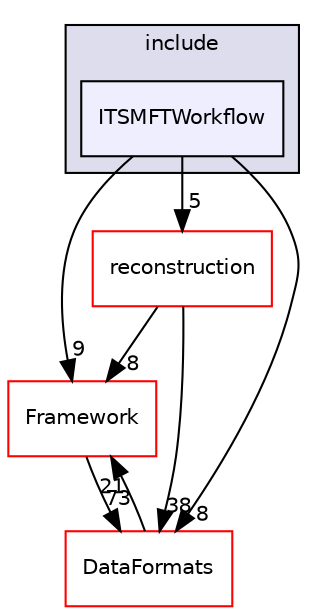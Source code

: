 digraph "/home/travis/build/AliceO2Group/AliceO2/Detectors/ITSMFT/common/workflow/include/ITSMFTWorkflow" {
  bgcolor=transparent;
  compound=true
  node [ fontsize="10", fontname="Helvetica"];
  edge [ labelfontsize="10", labelfontname="Helvetica"];
  subgraph clusterdir_ddb3898f7e3847431eff59fd5513b916 {
    graph [ bgcolor="#ddddee", pencolor="black", label="include" fontname="Helvetica", fontsize="10", URL="dir_ddb3898f7e3847431eff59fd5513b916.html"]
  dir_b75c16ef5b95f66ebce621b192c1da57 [shape=box, label="ITSMFTWorkflow", style="filled", fillcolor="#eeeeff", pencolor="black", URL="dir_b75c16ef5b95f66ebce621b192c1da57.html"];
  }
  dir_2174d8cbbd82d5c404dd04814f845a3a [shape=box label="reconstruction" color="red" URL="dir_2174d8cbbd82d5c404dd04814f845a3a.html"];
  dir_bcbb2cf9a3d3d83e5515c82071a07177 [shape=box label="Framework" color="red" URL="dir_bcbb2cf9a3d3d83e5515c82071a07177.html"];
  dir_2171f7ec022c5423887b07c69b2f5b48 [shape=box label="DataFormats" color="red" URL="dir_2171f7ec022c5423887b07c69b2f5b48.html"];
  dir_2174d8cbbd82d5c404dd04814f845a3a->dir_bcbb2cf9a3d3d83e5515c82071a07177 [headlabel="8", labeldistance=1.5 headhref="dir_000380_000063.html"];
  dir_2174d8cbbd82d5c404dd04814f845a3a->dir_2171f7ec022c5423887b07c69b2f5b48 [headlabel="38", labeldistance=1.5 headhref="dir_000380_000090.html"];
  dir_b75c16ef5b95f66ebce621b192c1da57->dir_2174d8cbbd82d5c404dd04814f845a3a [headlabel="5", labeldistance=1.5 headhref="dir_000495_000380.html"];
  dir_b75c16ef5b95f66ebce621b192c1da57->dir_bcbb2cf9a3d3d83e5515c82071a07177 [headlabel="9", labeldistance=1.5 headhref="dir_000495_000063.html"];
  dir_b75c16ef5b95f66ebce621b192c1da57->dir_2171f7ec022c5423887b07c69b2f5b48 [headlabel="8", labeldistance=1.5 headhref="dir_000495_000090.html"];
  dir_bcbb2cf9a3d3d83e5515c82071a07177->dir_2171f7ec022c5423887b07c69b2f5b48 [headlabel="73", labeldistance=1.5 headhref="dir_000063_000090.html"];
  dir_2171f7ec022c5423887b07c69b2f5b48->dir_bcbb2cf9a3d3d83e5515c82071a07177 [headlabel="21", labeldistance=1.5 headhref="dir_000090_000063.html"];
}
